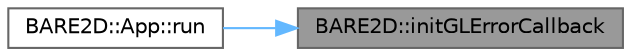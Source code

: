 digraph "BARE2D::initGLErrorCallback"
{
 // INTERACTIVE_SVG=YES
 // LATEX_PDF_SIZE
  bgcolor="transparent";
  edge [fontname=Helvetica,fontsize=10,labelfontname=Helvetica,labelfontsize=10];
  node [fontname=Helvetica,fontsize=10,shape=box,height=0.2,width=0.4];
  rankdir="RL";
  Node1 [label="BARE2D::initGLErrorCallback",height=0.2,width=0.4,color="gray40", fillcolor="grey60", style="filled", fontcolor="black",tooltip="Initializes the GL Debug Message Callback function, and enables debug output straight from OpenGL."];
  Node1 -> Node2 [dir="back",color="steelblue1",style="solid"];
  Node2 [label="BARE2D::App::run",height=0.2,width=0.4,color="grey40", fillcolor="white", style="filled",URL="$class_b_a_r_e2_d_1_1_app.html#a767c055c78bbf86b34bbd47e4b05ee01",tooltip="Runs the program! Starts the update-draw loop."];
}

